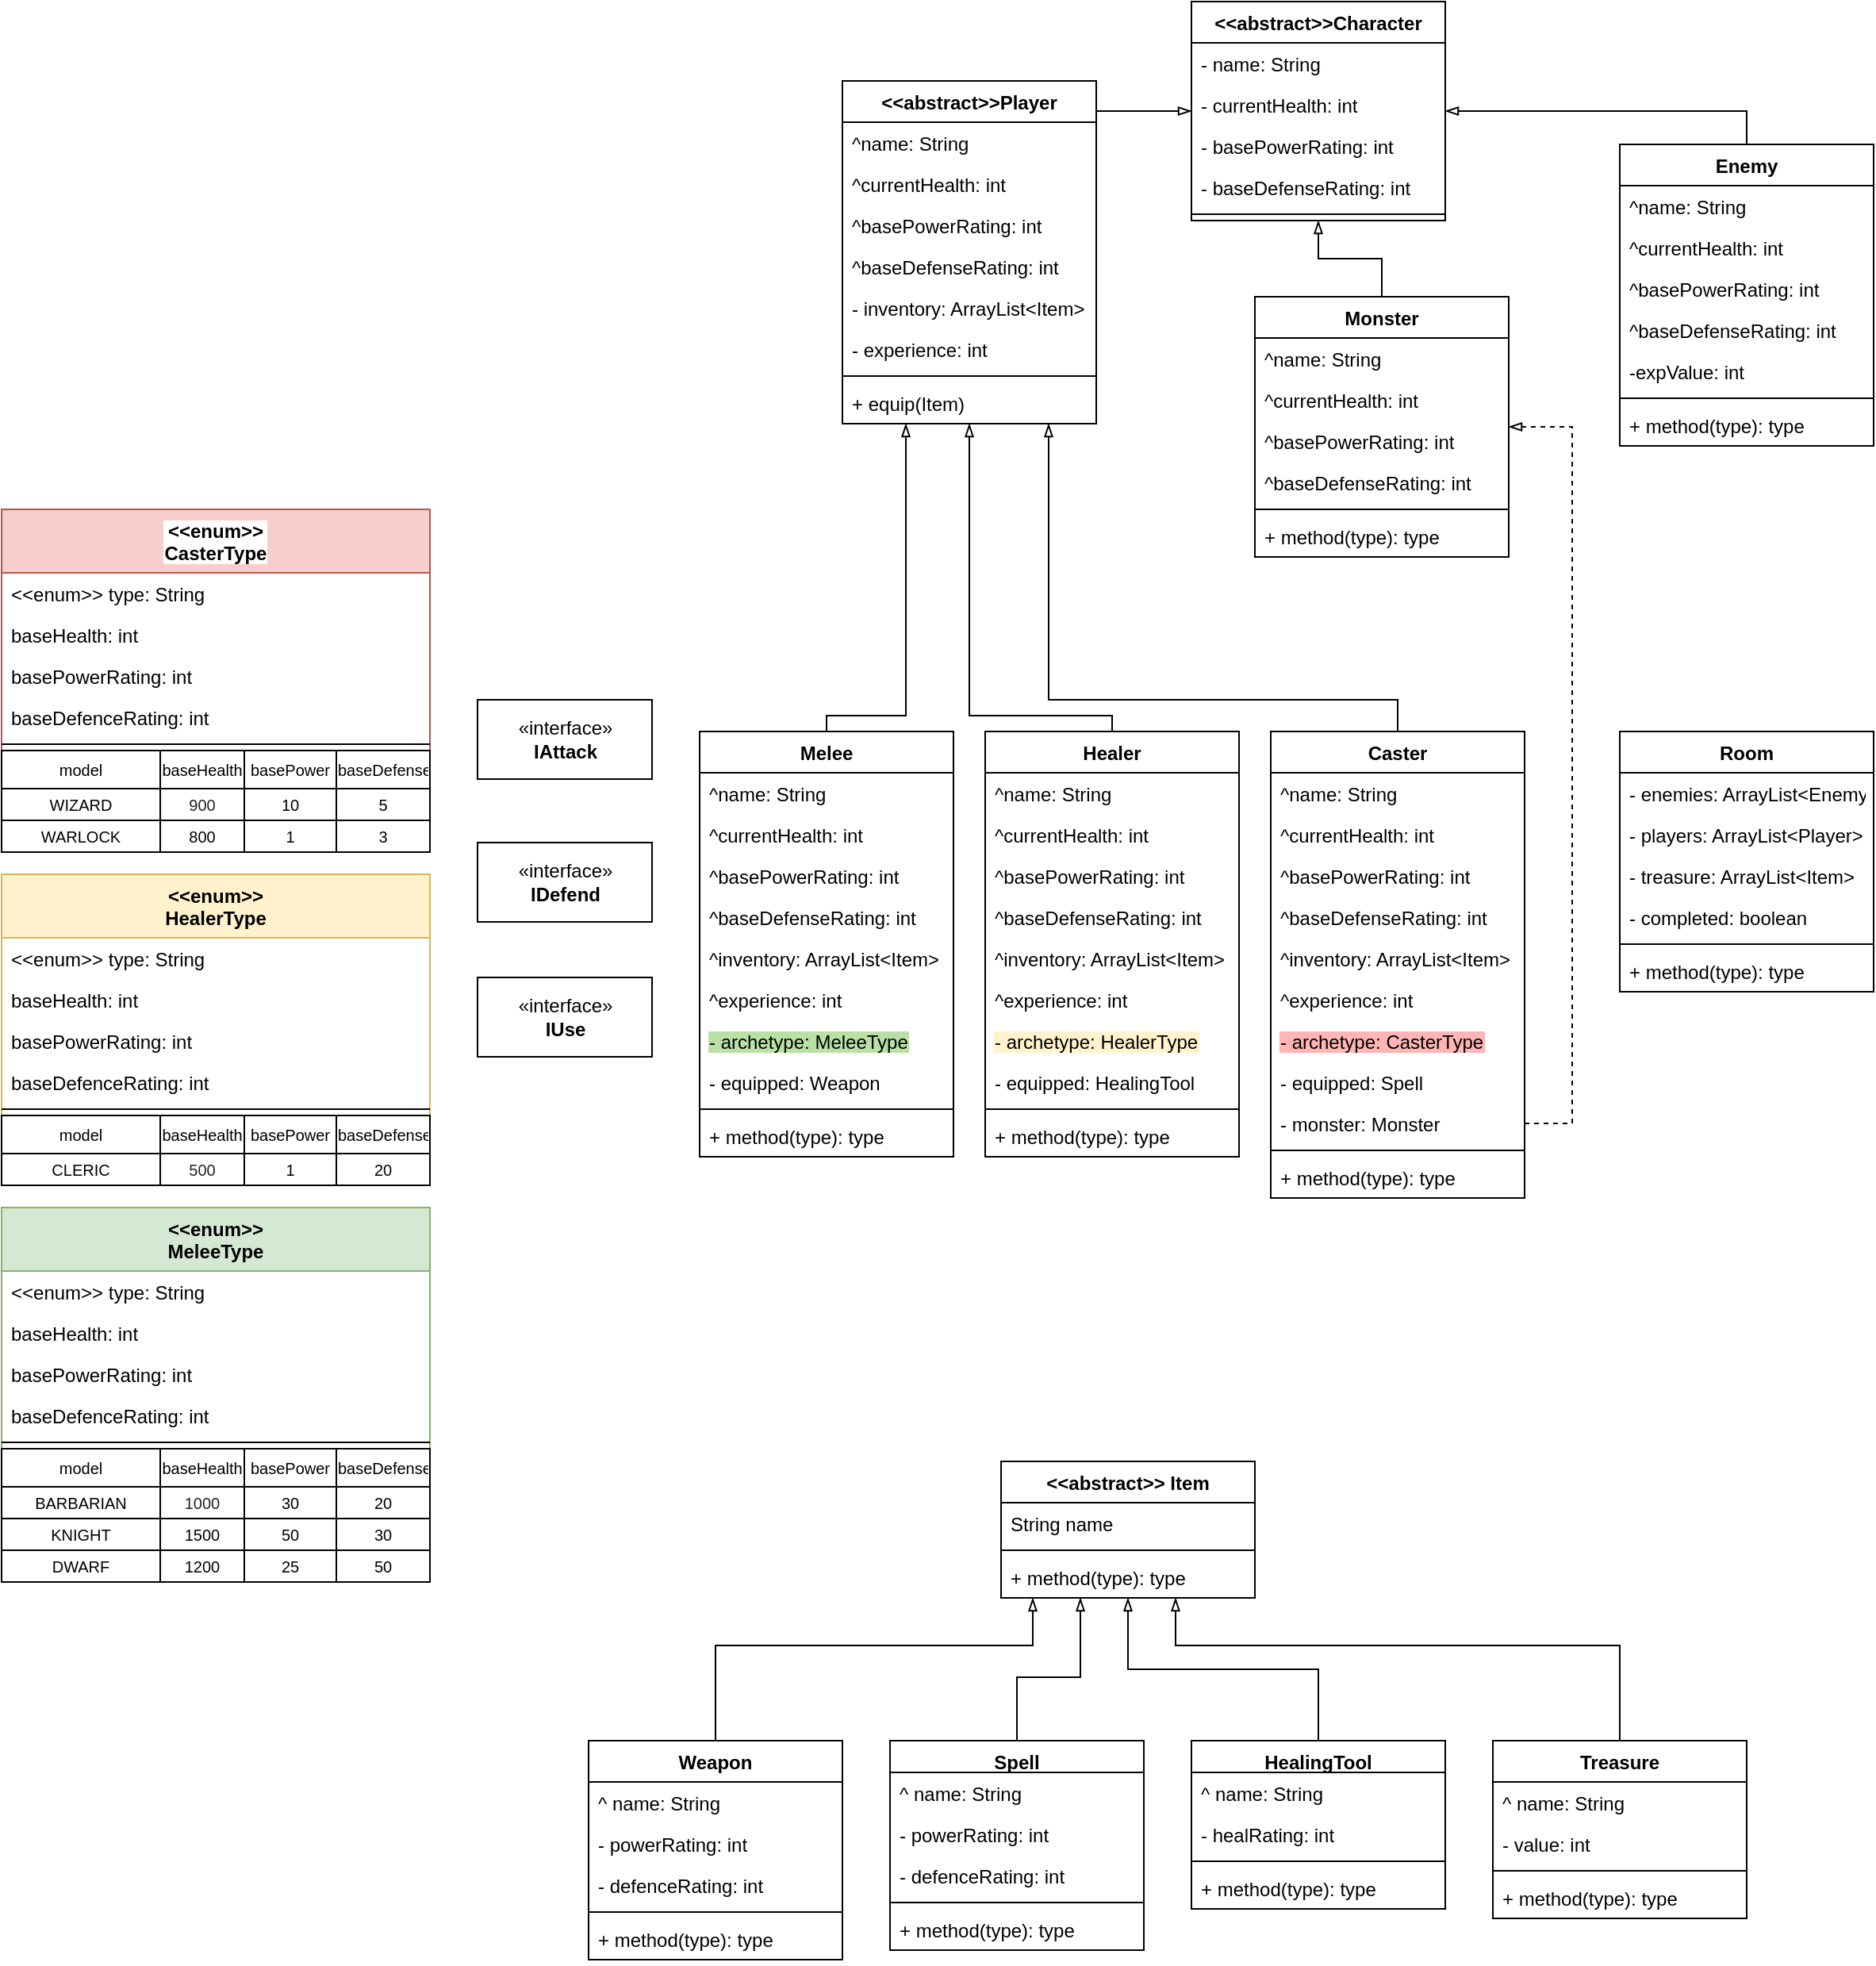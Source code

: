<mxfile version="14.1.8" type="device"><diagram id="T06JVipKIUZ0dXCm7yrq" name="Page-1"><mxGraphModel dx="1470" dy="1623" grid="1" gridSize="10" guides="1" tooltips="1" connect="1" arrows="1" fold="1" page="1" pageScale="1" pageWidth="827" pageHeight="1169" math="0" shadow="0"><root><mxCell id="0"/><mxCell id="1" parent="0"/><mxCell id="5cJBNG7Ownjh-A5wdxQg-381" style="edgeStyle=orthogonalEdgeStyle;rounded=0;orthogonalLoop=1;jettySize=auto;html=1;exitX=0.5;exitY=0;exitDx=0;exitDy=0;endArrow=blockThin;endFill=0;fontColor=#B9E0A5;" parent="1" source="2" target="5cJBNG7Ownjh-A5wdxQg-189" edge="1"><mxGeometry relative="1" as="geometry"><Array as="points"><mxPoint x="180" y="-391"/></Array></mxGeometry></mxCell><mxCell id="2" value="&lt;&lt;abstract&gt;&gt;Player" style="swimlane;fontStyle=1;align=center;verticalAlign=top;childLayout=stackLayout;horizontal=1;startSize=26;horizontalStack=0;resizeParent=1;resizeParentMax=0;resizeLast=0;collapsible=1;marginBottom=0;" parent="1" vertex="1"><mxGeometry x="100" y="-410" width="160" height="216" as="geometry"/></mxCell><mxCell id="3" value="^name: String" style="text;strokeColor=none;fillColor=none;align=left;verticalAlign=top;spacingLeft=4;spacingRight=4;overflow=hidden;rotatable=0;points=[[0,0.5],[1,0.5]];portConstraint=eastwest;" parent="2" vertex="1"><mxGeometry y="26" width="160" height="26" as="geometry"/></mxCell><mxCell id="37" value="^currentHealth: int" style="text;strokeColor=none;fillColor=none;align=left;verticalAlign=top;spacingLeft=4;spacingRight=4;overflow=hidden;rotatable=0;points=[[0,0.5],[1,0.5]];portConstraint=eastwest;" parent="2" vertex="1"><mxGeometry y="52" width="160" height="26" as="geometry"/></mxCell><mxCell id="5cJBNG7Ownjh-A5wdxQg-197" value="^basePowerRating: int" style="text;strokeColor=none;fillColor=none;align=left;verticalAlign=top;spacingLeft=4;spacingRight=4;overflow=hidden;rotatable=0;points=[[0,0.5],[1,0.5]];portConstraint=eastwest;" parent="2" vertex="1"><mxGeometry y="78" width="160" height="26" as="geometry"/></mxCell><mxCell id="5cJBNG7Ownjh-A5wdxQg-198" value="^baseDefenseRating: int" style="text;strokeColor=none;fillColor=none;align=left;verticalAlign=top;spacingLeft=4;spacingRight=4;overflow=hidden;rotatable=0;points=[[0,0.5],[1,0.5]];portConstraint=eastwest;" parent="2" vertex="1"><mxGeometry y="104" width="160" height="26" as="geometry"/></mxCell><mxCell id="38" value="- inventory: ArrayList&lt;Item&gt;" style="text;strokeColor=none;fillColor=none;align=left;verticalAlign=top;spacingLeft=4;spacingRight=4;overflow=hidden;rotatable=0;points=[[0,0.5],[1,0.5]];portConstraint=eastwest;" parent="2" vertex="1"><mxGeometry y="130" width="160" height="26" as="geometry"/></mxCell><mxCell id="50" value="- experience: int" style="text;strokeColor=none;fillColor=none;align=left;verticalAlign=top;spacingLeft=4;spacingRight=4;overflow=hidden;rotatable=0;points=[[0,0.5],[1,0.5]];portConstraint=eastwest;" parent="2" vertex="1"><mxGeometry y="156" width="160" height="26" as="geometry"/></mxCell><mxCell id="4" value="" style="line;strokeWidth=1;fillColor=none;align=left;verticalAlign=middle;spacingTop=-1;spacingLeft=3;spacingRight=3;rotatable=0;labelPosition=right;points=[];portConstraint=eastwest;" parent="2" vertex="1"><mxGeometry y="182" width="160" height="8" as="geometry"/></mxCell><mxCell id="5" value="+ equip(Item)" style="text;strokeColor=none;fillColor=none;align=left;verticalAlign=top;spacingLeft=4;spacingRight=4;overflow=hidden;rotatable=0;points=[[0,0.5],[1,0.5]];portConstraint=eastwest;" parent="2" vertex="1"><mxGeometry y="190" width="160" height="26" as="geometry"/></mxCell><mxCell id="5cJBNG7Ownjh-A5wdxQg-382" style="edgeStyle=orthogonalEdgeStyle;rounded=0;orthogonalLoop=1;jettySize=auto;html=1;exitX=0.5;exitY=0;exitDx=0;exitDy=0;endArrow=blockThin;endFill=0;fontColor=#B9E0A5;" parent="1" source="6" target="2" edge="1"><mxGeometry relative="1" as="geometry"><Array as="points"><mxPoint x="90" y="-10"/><mxPoint x="140" y="-10"/></Array></mxGeometry></mxCell><mxCell id="6" value="Melee" style="swimlane;fontStyle=1;align=center;verticalAlign=top;childLayout=stackLayout;horizontal=1;startSize=26;horizontalStack=0;resizeParent=1;resizeParentMax=0;resizeLast=0;collapsible=1;marginBottom=0;" parent="1" vertex="1"><mxGeometry x="10" width="160" height="268" as="geometry"/></mxCell><mxCell id="5cJBNG7Ownjh-A5wdxQg-230" value="^name: String" style="text;strokeColor=none;fillColor=none;align=left;verticalAlign=top;spacingLeft=4;spacingRight=4;overflow=hidden;rotatable=0;points=[[0,0.5],[1,0.5]];portConstraint=eastwest;" parent="6" vertex="1"><mxGeometry y="26" width="160" height="26" as="geometry"/></mxCell><mxCell id="5cJBNG7Ownjh-A5wdxQg-231" value="^currentHealth: int" style="text;strokeColor=none;fillColor=none;align=left;verticalAlign=top;spacingLeft=4;spacingRight=4;overflow=hidden;rotatable=0;points=[[0,0.5],[1,0.5]];portConstraint=eastwest;" parent="6" vertex="1"><mxGeometry y="52" width="160" height="26" as="geometry"/></mxCell><mxCell id="5cJBNG7Ownjh-A5wdxQg-232" value="^basePowerRating: int" style="text;strokeColor=none;fillColor=none;align=left;verticalAlign=top;spacingLeft=4;spacingRight=4;overflow=hidden;rotatable=0;points=[[0,0.5],[1,0.5]];portConstraint=eastwest;" parent="6" vertex="1"><mxGeometry y="78" width="160" height="26" as="geometry"/></mxCell><mxCell id="5cJBNG7Ownjh-A5wdxQg-233" value="^baseDefenseRating: int" style="text;strokeColor=none;fillColor=none;align=left;verticalAlign=top;spacingLeft=4;spacingRight=4;overflow=hidden;rotatable=0;points=[[0,0.5],[1,0.5]];portConstraint=eastwest;" parent="6" vertex="1"><mxGeometry y="104" width="160" height="26" as="geometry"/></mxCell><mxCell id="5cJBNG7Ownjh-A5wdxQg-234" value="^inventory: ArrayList&lt;Item&gt;" style="text;strokeColor=none;fillColor=none;align=left;verticalAlign=top;spacingLeft=4;spacingRight=4;overflow=hidden;rotatable=0;points=[[0,0.5],[1,0.5]];portConstraint=eastwest;" parent="6" vertex="1"><mxGeometry y="130" width="160" height="26" as="geometry"/></mxCell><mxCell id="5cJBNG7Ownjh-A5wdxQg-235" value="^experience: int" style="text;strokeColor=none;fillColor=none;align=left;verticalAlign=top;spacingLeft=4;spacingRight=4;overflow=hidden;rotatable=0;points=[[0,0.5],[1,0.5]];portConstraint=eastwest;" parent="6" vertex="1"><mxGeometry y="156" width="160" height="26" as="geometry"/></mxCell><mxCell id="5cJBNG7Ownjh-A5wdxQg-236" value="- archetype: MeleeType" style="text;strokeColor=none;fillColor=none;align=left;verticalAlign=top;spacingLeft=4;spacingRight=4;overflow=hidden;rotatable=0;points=[[0,0.5],[1,0.5]];portConstraint=eastwest;labelBackgroundColor=#B9E0A5;" parent="6" vertex="1"><mxGeometry y="182" width="160" height="26" as="geometry"/></mxCell><mxCell id="5cJBNG7Ownjh-A5wdxQg-237" value="- equipped: Weapon" style="text;strokeColor=none;fillColor=none;align=left;verticalAlign=top;spacingLeft=4;spacingRight=4;overflow=hidden;rotatable=0;points=[[0,0.5],[1,0.5]];portConstraint=eastwest;" parent="6" vertex="1"><mxGeometry y="208" width="160" height="26" as="geometry"/></mxCell><mxCell id="8" value="" style="line;strokeWidth=1;fillColor=none;align=left;verticalAlign=middle;spacingTop=-1;spacingLeft=3;spacingRight=3;rotatable=0;labelPosition=right;points=[];portConstraint=eastwest;" parent="6" vertex="1"><mxGeometry y="234" width="160" height="8" as="geometry"/></mxCell><mxCell id="9" value="+ method(type): type" style="text;strokeColor=none;fillColor=none;align=left;verticalAlign=top;spacingLeft=4;spacingRight=4;overflow=hidden;rotatable=0;points=[[0,0.5],[1,0.5]];portConstraint=eastwest;" parent="6" vertex="1"><mxGeometry y="242" width="160" height="26" as="geometry"/></mxCell><mxCell id="5cJBNG7Ownjh-A5wdxQg-384" style="edgeStyle=orthogonalEdgeStyle;rounded=0;orthogonalLoop=1;jettySize=auto;html=1;exitX=0.5;exitY=0;exitDx=0;exitDy=0;endArrow=blockThin;endFill=0;fontColor=#B9E0A5;" parent="1" source="10" target="2" edge="1"><mxGeometry relative="1" as="geometry"><Array as="points"><mxPoint x="450" y="-20"/><mxPoint x="230" y="-20"/></Array></mxGeometry></mxCell><mxCell id="10" value="Caster" style="swimlane;fontStyle=1;align=center;verticalAlign=top;childLayout=stackLayout;horizontal=1;startSize=26;horizontalStack=0;resizeParent=1;resizeParentMax=0;resizeLast=0;collapsible=1;marginBottom=0;" parent="1" vertex="1"><mxGeometry x="370" width="160" height="294" as="geometry"/></mxCell><mxCell id="5cJBNG7Ownjh-A5wdxQg-222" value="^name: String" style="text;strokeColor=none;fillColor=none;align=left;verticalAlign=top;spacingLeft=4;spacingRight=4;overflow=hidden;rotatable=0;points=[[0,0.5],[1,0.5]];portConstraint=eastwest;" parent="10" vertex="1"><mxGeometry y="26" width="160" height="26" as="geometry"/></mxCell><mxCell id="5cJBNG7Ownjh-A5wdxQg-223" value="^currentHealth: int" style="text;strokeColor=none;fillColor=none;align=left;verticalAlign=top;spacingLeft=4;spacingRight=4;overflow=hidden;rotatable=0;points=[[0,0.5],[1,0.5]];portConstraint=eastwest;" parent="10" vertex="1"><mxGeometry y="52" width="160" height="26" as="geometry"/></mxCell><mxCell id="5cJBNG7Ownjh-A5wdxQg-224" value="^basePowerRating: int" style="text;strokeColor=none;fillColor=none;align=left;verticalAlign=top;spacingLeft=4;spacingRight=4;overflow=hidden;rotatable=0;points=[[0,0.5],[1,0.5]];portConstraint=eastwest;" parent="10" vertex="1"><mxGeometry y="78" width="160" height="26" as="geometry"/></mxCell><mxCell id="5cJBNG7Ownjh-A5wdxQg-225" value="^baseDefenseRating: int" style="text;strokeColor=none;fillColor=none;align=left;verticalAlign=top;spacingLeft=4;spacingRight=4;overflow=hidden;rotatable=0;points=[[0,0.5],[1,0.5]];portConstraint=eastwest;" parent="10" vertex="1"><mxGeometry y="104" width="160" height="26" as="geometry"/></mxCell><mxCell id="5cJBNG7Ownjh-A5wdxQg-226" value="^inventory: ArrayList&lt;Item&gt;" style="text;strokeColor=none;fillColor=none;align=left;verticalAlign=top;spacingLeft=4;spacingRight=4;overflow=hidden;rotatable=0;points=[[0,0.5],[1,0.5]];portConstraint=eastwest;" parent="10" vertex="1"><mxGeometry y="130" width="160" height="26" as="geometry"/></mxCell><mxCell id="5cJBNG7Ownjh-A5wdxQg-227" value="^experience: int" style="text;strokeColor=none;fillColor=none;align=left;verticalAlign=top;spacingLeft=4;spacingRight=4;overflow=hidden;rotatable=0;points=[[0,0.5],[1,0.5]];portConstraint=eastwest;" parent="10" vertex="1"><mxGeometry y="156" width="160" height="26" as="geometry"/></mxCell><mxCell id="5cJBNG7Ownjh-A5wdxQg-228" value="- archetype: CasterType" style="text;strokeColor=none;fillColor=none;align=left;verticalAlign=top;spacingLeft=4;spacingRight=4;overflow=hidden;rotatable=0;points=[[0,0.5],[1,0.5]];portConstraint=eastwest;labelBackgroundColor=#FFB5B5;" parent="10" vertex="1"><mxGeometry y="182" width="160" height="26" as="geometry"/></mxCell><mxCell id="5cJBNG7Ownjh-A5wdxQg-229" value="- equipped: Spell" style="text;strokeColor=none;fillColor=none;align=left;verticalAlign=top;spacingLeft=4;spacingRight=4;overflow=hidden;rotatable=0;points=[[0,0.5],[1,0.5]];portConstraint=eastwest;" parent="10" vertex="1"><mxGeometry y="208" width="160" height="26" as="geometry"/></mxCell><mxCell id="57" value="- monster: Monster" style="text;strokeColor=none;fillColor=none;align=left;verticalAlign=top;spacingLeft=4;spacingRight=4;overflow=hidden;rotatable=0;points=[[0,0.5],[1,0.5]];portConstraint=eastwest;" parent="10" vertex="1"><mxGeometry y="234" width="160" height="26" as="geometry"/></mxCell><mxCell id="12" value="" style="line;strokeWidth=1;fillColor=none;align=left;verticalAlign=middle;spacingTop=-1;spacingLeft=3;spacingRight=3;rotatable=0;labelPosition=right;points=[];portConstraint=eastwest;" parent="10" vertex="1"><mxGeometry y="260" width="160" height="8" as="geometry"/></mxCell><mxCell id="13" value="+ method(type): type" style="text;strokeColor=none;fillColor=none;align=left;verticalAlign=top;spacingLeft=4;spacingRight=4;overflow=hidden;rotatable=0;points=[[0,0.5],[1,0.5]];portConstraint=eastwest;" parent="10" vertex="1"><mxGeometry y="268" width="160" height="26" as="geometry"/></mxCell><mxCell id="5cJBNG7Ownjh-A5wdxQg-383" style="edgeStyle=orthogonalEdgeStyle;rounded=0;orthogonalLoop=1;jettySize=auto;html=1;exitX=0.5;exitY=0;exitDx=0;exitDy=0;endArrow=blockThin;endFill=0;fontColor=#B9E0A5;" parent="1" source="14" target="2" edge="1"><mxGeometry relative="1" as="geometry"><Array as="points"><mxPoint x="270" y="-10"/><mxPoint x="180" y="-10"/></Array></mxGeometry></mxCell><mxCell id="14" value="Healer" style="swimlane;fontStyle=1;align=center;verticalAlign=top;childLayout=stackLayout;horizontal=1;startSize=26;horizontalStack=0;resizeParent=1;resizeParentMax=0;resizeLast=0;collapsible=1;marginBottom=0;" parent="1" vertex="1"><mxGeometry x="190" width="160" height="268" as="geometry"/></mxCell><mxCell id="5cJBNG7Ownjh-A5wdxQg-216" value="^name: String" style="text;strokeColor=none;fillColor=none;align=left;verticalAlign=top;spacingLeft=4;spacingRight=4;overflow=hidden;rotatable=0;points=[[0,0.5],[1,0.5]];portConstraint=eastwest;" parent="14" vertex="1"><mxGeometry y="26" width="160" height="26" as="geometry"/></mxCell><mxCell id="5cJBNG7Ownjh-A5wdxQg-217" value="^currentHealth: int" style="text;strokeColor=none;fillColor=none;align=left;verticalAlign=top;spacingLeft=4;spacingRight=4;overflow=hidden;rotatable=0;points=[[0,0.5],[1,0.5]];portConstraint=eastwest;" parent="14" vertex="1"><mxGeometry y="52" width="160" height="26" as="geometry"/></mxCell><mxCell id="5cJBNG7Ownjh-A5wdxQg-218" value="^basePowerRating: int" style="text;strokeColor=none;fillColor=none;align=left;verticalAlign=top;spacingLeft=4;spacingRight=4;overflow=hidden;rotatable=0;points=[[0,0.5],[1,0.5]];portConstraint=eastwest;" parent="14" vertex="1"><mxGeometry y="78" width="160" height="26" as="geometry"/></mxCell><mxCell id="5cJBNG7Ownjh-A5wdxQg-219" value="^baseDefenseRating: int" style="text;strokeColor=none;fillColor=none;align=left;verticalAlign=top;spacingLeft=4;spacingRight=4;overflow=hidden;rotatable=0;points=[[0,0.5],[1,0.5]];portConstraint=eastwest;" parent="14" vertex="1"><mxGeometry y="104" width="160" height="26" as="geometry"/></mxCell><mxCell id="5cJBNG7Ownjh-A5wdxQg-220" value="^inventory: ArrayList&lt;Item&gt;" style="text;strokeColor=none;fillColor=none;align=left;verticalAlign=top;spacingLeft=4;spacingRight=4;overflow=hidden;rotatable=0;points=[[0,0.5],[1,0.5]];portConstraint=eastwest;" parent="14" vertex="1"><mxGeometry y="130" width="160" height="26" as="geometry"/></mxCell><mxCell id="5cJBNG7Ownjh-A5wdxQg-221" value="^experience: int" style="text;strokeColor=none;fillColor=none;align=left;verticalAlign=top;spacingLeft=4;spacingRight=4;overflow=hidden;rotatable=0;points=[[0,0.5],[1,0.5]];portConstraint=eastwest;" parent="14" vertex="1"><mxGeometry y="156" width="160" height="26" as="geometry"/></mxCell><mxCell id="15" value="- archetype: HealerType" style="text;strokeColor=none;fillColor=none;align=left;verticalAlign=top;spacingLeft=4;spacingRight=4;overflow=hidden;rotatable=0;points=[[0,0.5],[1,0.5]];portConstraint=eastwest;labelBackgroundColor=#FFF2CC;" parent="14" vertex="1"><mxGeometry y="182" width="160" height="26" as="geometry"/></mxCell><mxCell id="69" value="- equipped: HealingTool" style="text;strokeColor=none;fillColor=none;align=left;verticalAlign=top;spacingLeft=4;spacingRight=4;overflow=hidden;rotatable=0;points=[[0,0.5],[1,0.5]];portConstraint=eastwest;" parent="14" vertex="1"><mxGeometry y="208" width="160" height="26" as="geometry"/></mxCell><mxCell id="16" value="" style="line;strokeWidth=1;fillColor=none;align=left;verticalAlign=middle;spacingTop=-1;spacingLeft=3;spacingRight=3;rotatable=0;labelPosition=right;points=[];portConstraint=eastwest;" parent="14" vertex="1"><mxGeometry y="234" width="160" height="8" as="geometry"/></mxCell><mxCell id="17" value="+ method(type): type" style="text;strokeColor=none;fillColor=none;align=left;verticalAlign=top;spacingLeft=4;spacingRight=4;overflow=hidden;rotatable=0;points=[[0,0.5],[1,0.5]];portConstraint=eastwest;" parent="14" vertex="1"><mxGeometry y="242" width="160" height="26" as="geometry"/></mxCell><mxCell id="78" value="&lt;&lt;abstract&gt;&gt; Item" style="swimlane;fontStyle=1;align=center;verticalAlign=top;childLayout=stackLayout;horizontal=1;startSize=26;horizontalStack=0;resizeParent=1;resizeParentMax=0;resizeLast=0;collapsible=1;marginBottom=0;" parent="1" vertex="1"><mxGeometry x="200" y="460" width="160" height="86" as="geometry"/></mxCell><mxCell id="79" value="String name" style="text;strokeColor=none;fillColor=none;align=left;verticalAlign=top;spacingLeft=4;spacingRight=4;overflow=hidden;rotatable=0;points=[[0,0.5],[1,0.5]];portConstraint=eastwest;" parent="78" vertex="1"><mxGeometry y="26" width="160" height="26" as="geometry"/></mxCell><mxCell id="80" value="" style="line;strokeWidth=1;fillColor=none;align=left;verticalAlign=middle;spacingTop=-1;spacingLeft=3;spacingRight=3;rotatable=0;labelPosition=right;points=[];portConstraint=eastwest;" parent="78" vertex="1"><mxGeometry y="52" width="160" height="8" as="geometry"/></mxCell><mxCell id="81" value="+ method(type): type" style="text;strokeColor=none;fillColor=none;align=left;verticalAlign=top;spacingLeft=4;spacingRight=4;overflow=hidden;rotatable=0;points=[[0,0.5],[1,0.5]];portConstraint=eastwest;" parent="78" vertex="1"><mxGeometry y="60" width="160" height="26" as="geometry"/></mxCell><mxCell id="5cJBNG7Ownjh-A5wdxQg-371" style="edgeStyle=orthogonalEdgeStyle;rounded=0;orthogonalLoop=1;jettySize=auto;html=1;exitX=0.5;exitY=0;exitDx=0;exitDy=0;endArrow=blockThin;endFill=0;" parent="1" source="100" target="78" edge="1"><mxGeometry relative="1" as="geometry"><Array as="points"><mxPoint x="20" y="576"/><mxPoint x="220" y="576"/></Array></mxGeometry></mxCell><mxCell id="100" value="Weapon" style="swimlane;fontStyle=1;align=center;verticalAlign=top;childLayout=stackLayout;horizontal=1;startSize=26;horizontalStack=0;resizeParent=1;resizeParentMax=0;resizeLast=0;collapsible=1;marginBottom=0;" parent="1" vertex="1"><mxGeometry x="-60" y="636" width="160" height="138" as="geometry"/></mxCell><mxCell id="118" value="^ name: String" style="text;strokeColor=none;fillColor=none;align=left;verticalAlign=top;spacingLeft=4;spacingRight=4;overflow=hidden;rotatable=0;points=[[0,0.5],[1,0.5]];portConstraint=eastwest;" parent="100" vertex="1"><mxGeometry y="26" width="160" height="26" as="geometry"/></mxCell><mxCell id="119" value="- powerRating: int" style="text;strokeColor=none;fillColor=none;align=left;verticalAlign=top;spacingLeft=4;spacingRight=4;overflow=hidden;rotatable=0;points=[[0,0.5],[1,0.5]];portConstraint=eastwest;" parent="100" vertex="1"><mxGeometry y="52" width="160" height="26" as="geometry"/></mxCell><mxCell id="124" value="- defenceRating: int" style="text;strokeColor=none;fillColor=none;align=left;verticalAlign=top;spacingLeft=4;spacingRight=4;overflow=hidden;rotatable=0;points=[[0,0.5],[1,0.5]];portConstraint=eastwest;" parent="100" vertex="1"><mxGeometry y="78" width="160" height="26" as="geometry"/></mxCell><mxCell id="102" value="" style="line;strokeWidth=1;fillColor=none;align=left;verticalAlign=middle;spacingTop=-1;spacingLeft=3;spacingRight=3;rotatable=0;labelPosition=right;points=[];portConstraint=eastwest;" parent="100" vertex="1"><mxGeometry y="104" width="160" height="8" as="geometry"/></mxCell><mxCell id="103" value="+ method(type): type" style="text;strokeColor=none;fillColor=none;align=left;verticalAlign=top;spacingLeft=4;spacingRight=4;overflow=hidden;rotatable=0;points=[[0,0.5],[1,0.5]];portConstraint=eastwest;" parent="100" vertex="1"><mxGeometry y="112" width="160" height="26" as="geometry"/></mxCell><mxCell id="5cJBNG7Ownjh-A5wdxQg-372" style="edgeStyle=orthogonalEdgeStyle;rounded=0;orthogonalLoop=1;jettySize=auto;html=1;exitX=0.5;exitY=0;exitDx=0;exitDy=0;endArrow=blockThin;endFill=0;" parent="1" source="104" target="78" edge="1"><mxGeometry relative="1" as="geometry"><Array as="points"><mxPoint x="210" y="596"/><mxPoint x="250" y="596"/></Array></mxGeometry></mxCell><mxCell id="104" value="Spell" style="swimlane;fontStyle=1;align=center;verticalAlign=top;childLayout=stackLayout;horizontal=1;startSize=20;horizontalStack=0;resizeParent=1;resizeParentMax=0;resizeLast=0;collapsible=1;marginBottom=0;" parent="1" vertex="1"><mxGeometry x="130" y="636" width="160" height="132" as="geometry"/></mxCell><mxCell id="5cJBNG7Ownjh-A5wdxQg-359" value="^ name: String" style="text;strokeColor=none;fillColor=none;align=left;verticalAlign=top;spacingLeft=4;spacingRight=4;overflow=hidden;rotatable=0;points=[[0,0.5],[1,0.5]];portConstraint=eastwest;" parent="104" vertex="1"><mxGeometry y="20" width="160" height="26" as="geometry"/></mxCell><mxCell id="5cJBNG7Ownjh-A5wdxQg-360" value="- powerRating: int" style="text;strokeColor=none;fillColor=none;align=left;verticalAlign=top;spacingLeft=4;spacingRight=4;overflow=hidden;rotatable=0;points=[[0,0.5],[1,0.5]];portConstraint=eastwest;" parent="104" vertex="1"><mxGeometry y="46" width="160" height="26" as="geometry"/></mxCell><mxCell id="5cJBNG7Ownjh-A5wdxQg-361" value="- defenceRating: int" style="text;strokeColor=none;fillColor=none;align=left;verticalAlign=top;spacingLeft=4;spacingRight=4;overflow=hidden;rotatable=0;points=[[0,0.5],[1,0.5]];portConstraint=eastwest;" parent="104" vertex="1"><mxGeometry y="72" width="160" height="26" as="geometry"/></mxCell><mxCell id="106" value="" style="line;strokeWidth=1;fillColor=none;align=left;verticalAlign=middle;spacingTop=-1;spacingLeft=3;spacingRight=3;rotatable=0;labelPosition=right;points=[];portConstraint=eastwest;" parent="104" vertex="1"><mxGeometry y="98" width="160" height="8" as="geometry"/></mxCell><mxCell id="107" value="+ method(type): type" style="text;strokeColor=none;fillColor=none;align=left;verticalAlign=top;spacingLeft=4;spacingRight=4;overflow=hidden;rotatable=0;points=[[0,0.5],[1,0.5]];portConstraint=eastwest;" parent="104" vertex="1"><mxGeometry y="106" width="160" height="26" as="geometry"/></mxCell><mxCell id="5cJBNG7Ownjh-A5wdxQg-373" style="edgeStyle=orthogonalEdgeStyle;rounded=0;orthogonalLoop=1;jettySize=auto;html=1;exitX=0.5;exitY=0;exitDx=0;exitDy=0;endArrow=blockThin;endFill=0;" parent="1" source="108" target="78" edge="1"><mxGeometry relative="1" as="geometry"/></mxCell><mxCell id="108" value="HealingTool" style="swimlane;fontStyle=1;align=center;verticalAlign=top;childLayout=stackLayout;horizontal=1;startSize=20;horizontalStack=0;resizeParent=1;resizeParentMax=0;resizeLast=0;collapsible=1;marginBottom=0;" parent="1" vertex="1"><mxGeometry x="320" y="636" width="160" height="106" as="geometry"/></mxCell><mxCell id="5cJBNG7Ownjh-A5wdxQg-362" value="^ name: String" style="text;strokeColor=none;fillColor=none;align=left;verticalAlign=top;spacingLeft=4;spacingRight=4;overflow=hidden;rotatable=0;points=[[0,0.5],[1,0.5]];portConstraint=eastwest;" parent="108" vertex="1"><mxGeometry y="20" width="160" height="26" as="geometry"/></mxCell><mxCell id="5cJBNG7Ownjh-A5wdxQg-364" value="- healRating: int" style="text;strokeColor=none;fillColor=none;align=left;verticalAlign=top;spacingLeft=4;spacingRight=4;overflow=hidden;rotatable=0;points=[[0,0.5],[1,0.5]];portConstraint=eastwest;" parent="108" vertex="1"><mxGeometry y="46" width="160" height="26" as="geometry"/></mxCell><mxCell id="110" value="" style="line;strokeWidth=1;fillColor=none;align=left;verticalAlign=middle;spacingTop=-1;spacingLeft=3;spacingRight=3;rotatable=0;labelPosition=right;points=[];portConstraint=eastwest;" parent="108" vertex="1"><mxGeometry y="72" width="160" height="8" as="geometry"/></mxCell><mxCell id="111" value="+ method(type): type" style="text;strokeColor=none;fillColor=none;align=left;verticalAlign=top;spacingLeft=4;spacingRight=4;overflow=hidden;rotatable=0;points=[[0,0.5],[1,0.5]];portConstraint=eastwest;" parent="108" vertex="1"><mxGeometry y="80" width="160" height="26" as="geometry"/></mxCell><mxCell id="5cJBNG7Ownjh-A5wdxQg-379" style="edgeStyle=orthogonalEdgeStyle;rounded=0;orthogonalLoop=1;jettySize=auto;html=1;exitX=0.5;exitY=0;exitDx=0;exitDy=0;endArrow=blockThin;endFill=0;fontColor=#B9E0A5;" parent="1" source="126" target="5cJBNG7Ownjh-A5wdxQg-189" edge="1"><mxGeometry relative="1" as="geometry"/></mxCell><mxCell id="126" value="Monster" style="swimlane;fontStyle=1;align=center;verticalAlign=top;childLayout=stackLayout;horizontal=1;startSize=26;horizontalStack=0;resizeParent=1;resizeParentMax=0;resizeLast=0;collapsible=1;marginBottom=0;" parent="1" vertex="1"><mxGeometry x="360" y="-274" width="160" height="164" as="geometry"/></mxCell><mxCell id="5cJBNG7Ownjh-A5wdxQg-351" value="^name: String" style="text;strokeColor=none;fillColor=none;align=left;verticalAlign=top;spacingLeft=4;spacingRight=4;overflow=hidden;rotatable=0;points=[[0,0.5],[1,0.5]];portConstraint=eastwest;" parent="126" vertex="1"><mxGeometry y="26" width="160" height="26" as="geometry"/></mxCell><mxCell id="5cJBNG7Ownjh-A5wdxQg-352" value="^currentHealth: int" style="text;strokeColor=none;fillColor=none;align=left;verticalAlign=top;spacingLeft=4;spacingRight=4;overflow=hidden;rotatable=0;points=[[0,0.5],[1,0.5]];portConstraint=eastwest;" parent="126" vertex="1"><mxGeometry y="52" width="160" height="26" as="geometry"/></mxCell><mxCell id="5cJBNG7Ownjh-A5wdxQg-353" value="^basePowerRating: int" style="text;strokeColor=none;fillColor=none;align=left;verticalAlign=top;spacingLeft=4;spacingRight=4;overflow=hidden;rotatable=0;points=[[0,0.5],[1,0.5]];portConstraint=eastwest;" parent="126" vertex="1"><mxGeometry y="78" width="160" height="26" as="geometry"/></mxCell><mxCell id="5cJBNG7Ownjh-A5wdxQg-354" value="^baseDefenseRating: int" style="text;strokeColor=none;fillColor=none;align=left;verticalAlign=top;spacingLeft=4;spacingRight=4;overflow=hidden;rotatable=0;points=[[0,0.5],[1,0.5]];portConstraint=eastwest;" parent="126" vertex="1"><mxGeometry y="104" width="160" height="26" as="geometry"/></mxCell><mxCell id="128" value="" style="line;strokeWidth=1;fillColor=none;align=left;verticalAlign=middle;spacingTop=-1;spacingLeft=3;spacingRight=3;rotatable=0;labelPosition=right;points=[];portConstraint=eastwest;" parent="126" vertex="1"><mxGeometry y="130" width="160" height="8" as="geometry"/></mxCell><mxCell id="129" value="+ method(type): type" style="text;strokeColor=none;fillColor=none;align=left;verticalAlign=top;spacingLeft=4;spacingRight=4;overflow=hidden;rotatable=0;points=[[0,0.5],[1,0.5]];portConstraint=eastwest;" parent="126" vertex="1"><mxGeometry y="138" width="160" height="26" as="geometry"/></mxCell><mxCell id="135" value="«interface»&lt;br&gt;&lt;b&gt;IAttack&lt;/b&gt;" style="html=1;" parent="1" vertex="1"><mxGeometry x="-130" y="-20" width="110" height="50" as="geometry"/></mxCell><mxCell id="5cJBNG7Ownjh-A5wdxQg-181" value="«interface»&lt;br&gt;&lt;b&gt;IUse&lt;/b&gt;" style="html=1;" parent="1" vertex="1"><mxGeometry x="-130" y="155" width="110" height="50" as="geometry"/></mxCell><mxCell id="139" value="«interface»&lt;br&gt;&lt;b&gt;IDefend&lt;/b&gt;" style="html=1;" parent="1" vertex="1"><mxGeometry x="-130" y="70" width="110" height="50" as="geometry"/></mxCell><mxCell id="143" value="Room" style="swimlane;fontStyle=1;align=center;verticalAlign=top;childLayout=stackLayout;horizontal=1;startSize=26;horizontalStack=0;resizeParent=1;resizeParentMax=0;resizeLast=0;collapsible=1;marginBottom=0;" parent="1" vertex="1"><mxGeometry x="590" width="160" height="164" as="geometry"/></mxCell><mxCell id="144" value="- enemies: ArrayList&lt;Enemy&gt;&#10;" style="text;strokeColor=none;fillColor=none;align=left;verticalAlign=top;spacingLeft=4;spacingRight=4;overflow=hidden;rotatable=0;points=[[0,0.5],[1,0.5]];portConstraint=eastwest;" parent="143" vertex="1"><mxGeometry y="26" width="160" height="26" as="geometry"/></mxCell><mxCell id="5cJBNG7Ownjh-A5wdxQg-355" value="- players: ArrayList&lt;Player&gt;&#10;" style="text;strokeColor=none;fillColor=none;align=left;verticalAlign=top;spacingLeft=4;spacingRight=4;overflow=hidden;rotatable=0;points=[[0,0.5],[1,0.5]];portConstraint=eastwest;" parent="143" vertex="1"><mxGeometry y="52" width="160" height="26" as="geometry"/></mxCell><mxCell id="156" value="- treasure: ArrayList&lt;Item&gt;" style="text;strokeColor=none;fillColor=none;align=left;verticalAlign=top;spacingLeft=4;spacingRight=4;overflow=hidden;rotatable=0;points=[[0,0.5],[1,0.5]];portConstraint=eastwest;" parent="143" vertex="1"><mxGeometry y="78" width="160" height="26" as="geometry"/></mxCell><mxCell id="5cJBNG7Ownjh-A5wdxQg-180" value="- completed: boolean" style="text;strokeColor=none;fillColor=none;align=left;verticalAlign=top;spacingLeft=4;spacingRight=4;overflow=hidden;rotatable=0;points=[[0,0.5],[1,0.5]];portConstraint=eastwest;" parent="143" vertex="1"><mxGeometry y="104" width="160" height="26" as="geometry"/></mxCell><mxCell id="145" value="" style="line;strokeWidth=1;fillColor=none;align=left;verticalAlign=middle;spacingTop=-1;spacingLeft=3;spacingRight=3;rotatable=0;labelPosition=right;points=[];portConstraint=eastwest;" parent="143" vertex="1"><mxGeometry y="130" width="160" height="8" as="geometry"/></mxCell><mxCell id="146" value="+ method(type): type" style="text;strokeColor=none;fillColor=none;align=left;verticalAlign=top;spacingLeft=4;spacingRight=4;overflow=hidden;rotatable=0;points=[[0,0.5],[1,0.5]];portConstraint=eastwest;" parent="143" vertex="1"><mxGeometry y="138" width="160" height="26" as="geometry"/></mxCell><mxCell id="5cJBNG7Ownjh-A5wdxQg-380" style="edgeStyle=orthogonalEdgeStyle;rounded=0;orthogonalLoop=1;jettySize=auto;html=1;exitX=0.5;exitY=0;exitDx=0;exitDy=0;endArrow=blockThin;endFill=0;fontColor=#B9E0A5;" parent="1" source="147" target="5cJBNG7Ownjh-A5wdxQg-189" edge="1"><mxGeometry relative="1" as="geometry"/></mxCell><mxCell id="147" value="Enemy" style="swimlane;fontStyle=1;align=center;verticalAlign=top;childLayout=stackLayout;horizontal=1;startSize=26;horizontalStack=0;resizeParent=1;resizeParentMax=0;resizeLast=0;collapsible=1;marginBottom=0;" parent="1" vertex="1"><mxGeometry x="590" y="-370" width="160" height="190" as="geometry"/></mxCell><mxCell id="5cJBNG7Ownjh-A5wdxQg-343" value="^name: String" style="text;strokeColor=none;fillColor=none;align=left;verticalAlign=top;spacingLeft=4;spacingRight=4;overflow=hidden;rotatable=0;points=[[0,0.5],[1,0.5]];portConstraint=eastwest;" parent="147" vertex="1"><mxGeometry y="26" width="160" height="26" as="geometry"/></mxCell><mxCell id="5cJBNG7Ownjh-A5wdxQg-344" value="^currentHealth: int" style="text;strokeColor=none;fillColor=none;align=left;verticalAlign=top;spacingLeft=4;spacingRight=4;overflow=hidden;rotatable=0;points=[[0,0.5],[1,0.5]];portConstraint=eastwest;" parent="147" vertex="1"><mxGeometry y="52" width="160" height="26" as="geometry"/></mxCell><mxCell id="5cJBNG7Ownjh-A5wdxQg-345" value="^basePowerRating: int" style="text;strokeColor=none;fillColor=none;align=left;verticalAlign=top;spacingLeft=4;spacingRight=4;overflow=hidden;rotatable=0;points=[[0,0.5],[1,0.5]];portConstraint=eastwest;" parent="147" vertex="1"><mxGeometry y="78" width="160" height="26" as="geometry"/></mxCell><mxCell id="5cJBNG7Ownjh-A5wdxQg-346" value="^baseDefenseRating: int" style="text;strokeColor=none;fillColor=none;align=left;verticalAlign=top;spacingLeft=4;spacingRight=4;overflow=hidden;rotatable=0;points=[[0,0.5],[1,0.5]];portConstraint=eastwest;" parent="147" vertex="1"><mxGeometry y="104" width="160" height="26" as="geometry"/></mxCell><mxCell id="155" value="-expValue: int" style="text;strokeColor=none;fillColor=none;align=left;verticalAlign=top;spacingLeft=4;spacingRight=4;overflow=hidden;rotatable=0;points=[[0,0.5],[1,0.5]];portConstraint=eastwest;" parent="147" vertex="1"><mxGeometry y="130" width="160" height="26" as="geometry"/></mxCell><mxCell id="149" value="" style="line;strokeWidth=1;fillColor=none;align=left;verticalAlign=middle;spacingTop=-1;spacingLeft=3;spacingRight=3;rotatable=0;labelPosition=right;points=[];portConstraint=eastwest;" parent="147" vertex="1"><mxGeometry y="156" width="160" height="8" as="geometry"/></mxCell><mxCell id="150" value="+ method(type): type" style="text;strokeColor=none;fillColor=none;align=left;verticalAlign=top;spacingLeft=4;spacingRight=4;overflow=hidden;rotatable=0;points=[[0,0.5],[1,0.5]];portConstraint=eastwest;" parent="147" vertex="1"><mxGeometry y="164" width="160" height="26" as="geometry"/></mxCell><mxCell id="5cJBNG7Ownjh-A5wdxQg-374" style="edgeStyle=orthogonalEdgeStyle;rounded=0;orthogonalLoop=1;jettySize=auto;html=1;exitX=0.5;exitY=0;exitDx=0;exitDy=0;endArrow=blockThin;endFill=0;" parent="1" source="160" target="78" edge="1"><mxGeometry relative="1" as="geometry"><Array as="points"><mxPoint x="590" y="576"/><mxPoint x="310" y="576"/></Array></mxGeometry></mxCell><mxCell id="160" value="Treasure" style="swimlane;fontStyle=1;align=center;verticalAlign=top;childLayout=stackLayout;horizontal=1;startSize=26;horizontalStack=0;resizeParent=1;resizeParentMax=0;resizeLast=0;collapsible=1;marginBottom=0;" parent="1" vertex="1"><mxGeometry x="510" y="636" width="160" height="112" as="geometry"/></mxCell><mxCell id="5cJBNG7Ownjh-A5wdxQg-365" value="^ name: String" style="text;strokeColor=none;fillColor=none;align=left;verticalAlign=top;spacingLeft=4;spacingRight=4;overflow=hidden;rotatable=0;points=[[0,0.5],[1,0.5]];portConstraint=eastwest;" parent="160" vertex="1"><mxGeometry y="26" width="160" height="26" as="geometry"/></mxCell><mxCell id="5cJBNG7Ownjh-A5wdxQg-370" value="- value: int" style="text;strokeColor=none;fillColor=none;align=left;verticalAlign=top;spacingLeft=4;spacingRight=4;overflow=hidden;rotatable=0;points=[[0,0.5],[1,0.5]];portConstraint=eastwest;" parent="160" vertex="1"><mxGeometry y="52" width="160" height="26" as="geometry"/></mxCell><mxCell id="162" value="" style="line;strokeWidth=1;fillColor=none;align=left;verticalAlign=middle;spacingTop=-1;spacingLeft=3;spacingRight=3;rotatable=0;labelPosition=right;points=[];portConstraint=eastwest;" parent="160" vertex="1"><mxGeometry y="78" width="160" height="8" as="geometry"/></mxCell><mxCell id="163" value="+ method(type): type" style="text;strokeColor=none;fillColor=none;align=left;verticalAlign=top;spacingLeft=4;spacingRight=4;overflow=hidden;rotatable=0;points=[[0,0.5],[1,0.5]];portConstraint=eastwest;" parent="160" vertex="1"><mxGeometry y="86" width="160" height="26" as="geometry"/></mxCell><mxCell id="5cJBNG7Ownjh-A5wdxQg-189" value="&lt;&lt;abstract&gt;&gt;Character" style="swimlane;fontStyle=1;align=center;verticalAlign=top;childLayout=stackLayout;horizontal=1;startSize=26;horizontalStack=0;resizeParent=1;resizeParentMax=0;resizeLast=0;collapsible=1;marginBottom=0;" parent="1" vertex="1"><mxGeometry x="320" y="-460" width="160" height="138" as="geometry"/></mxCell><mxCell id="5cJBNG7Ownjh-A5wdxQg-190" value="- name: String" style="text;strokeColor=none;fillColor=none;align=left;verticalAlign=top;spacingLeft=4;spacingRight=4;overflow=hidden;rotatable=0;points=[[0,0.5],[1,0.5]];portConstraint=eastwest;" parent="5cJBNG7Ownjh-A5wdxQg-189" vertex="1"><mxGeometry y="26" width="160" height="26" as="geometry"/></mxCell><mxCell id="5cJBNG7Ownjh-A5wdxQg-191" value="- currentHealth: int" style="text;strokeColor=none;fillColor=none;align=left;verticalAlign=top;spacingLeft=4;spacingRight=4;overflow=hidden;rotatable=0;points=[[0,0.5],[1,0.5]];portConstraint=eastwest;" parent="5cJBNG7Ownjh-A5wdxQg-189" vertex="1"><mxGeometry y="52" width="160" height="26" as="geometry"/></mxCell><mxCell id="5cJBNG7Ownjh-A5wdxQg-192" value="- basePowerRating: int" style="text;strokeColor=none;fillColor=none;align=left;verticalAlign=top;spacingLeft=4;spacingRight=4;overflow=hidden;rotatable=0;points=[[0,0.5],[1,0.5]];portConstraint=eastwest;" parent="5cJBNG7Ownjh-A5wdxQg-189" vertex="1"><mxGeometry y="78" width="160" height="26" as="geometry"/></mxCell><mxCell id="5cJBNG7Ownjh-A5wdxQg-196" value="- baseDefenseRating: int" style="text;strokeColor=none;fillColor=none;align=left;verticalAlign=top;spacingLeft=4;spacingRight=4;overflow=hidden;rotatable=0;points=[[0,0.5],[1,0.5]];portConstraint=eastwest;" parent="5cJBNG7Ownjh-A5wdxQg-189" vertex="1"><mxGeometry y="104" width="160" height="26" as="geometry"/></mxCell><mxCell id="5cJBNG7Ownjh-A5wdxQg-194" value="" style="line;strokeWidth=1;fillColor=none;align=left;verticalAlign=middle;spacingTop=-1;spacingLeft=3;spacingRight=3;rotatable=0;labelPosition=right;points=[];portConstraint=eastwest;" parent="5cJBNG7Ownjh-A5wdxQg-189" vertex="1"><mxGeometry y="130" width="160" height="8" as="geometry"/></mxCell><mxCell id="5cJBNG7Ownjh-A5wdxQg-238" value="&lt;&lt;enum&gt;&gt;&#10;HealerType" style="swimlane;fontStyle=1;align=center;verticalAlign=top;childLayout=stackLayout;horizontal=1;startSize=40;horizontalStack=0;resizeParent=1;resizeParentMax=0;resizeLast=0;collapsible=1;marginBottom=0;fillColor=#fff2cc;strokeColor=#d6b656;" parent="1" vertex="1"><mxGeometry x="-430" y="90" width="270" height="196" as="geometry"/></mxCell><mxCell id="5cJBNG7Ownjh-A5wdxQg-239" value="&lt;&lt;enum&gt;&gt; type: String" style="text;strokeColor=none;fillColor=none;align=left;verticalAlign=top;spacingLeft=4;spacingRight=4;overflow=hidden;rotatable=0;points=[[0,0.5],[1,0.5]];portConstraint=eastwest;" parent="5cJBNG7Ownjh-A5wdxQg-238" vertex="1"><mxGeometry y="40" width="270" height="26" as="geometry"/></mxCell><mxCell id="5cJBNG7Ownjh-A5wdxQg-240" value="baseHealth: int" style="text;strokeColor=none;fillColor=none;align=left;verticalAlign=top;spacingLeft=4;spacingRight=4;overflow=hidden;rotatable=0;points=[[0,0.5],[1,0.5]];portConstraint=eastwest;" parent="5cJBNG7Ownjh-A5wdxQg-238" vertex="1"><mxGeometry y="66" width="270" height="26" as="geometry"/></mxCell><mxCell id="5cJBNG7Ownjh-A5wdxQg-241" value="basePowerRating: int" style="text;strokeColor=none;fillColor=none;align=left;verticalAlign=top;spacingLeft=4;spacingRight=4;overflow=hidden;rotatable=0;points=[[0,0.5],[1,0.5]];portConstraint=eastwest;" parent="5cJBNG7Ownjh-A5wdxQg-238" vertex="1"><mxGeometry y="92" width="270" height="26" as="geometry"/></mxCell><mxCell id="5cJBNG7Ownjh-A5wdxQg-268" value="baseDefenceRating: int" style="text;strokeColor=none;fillColor=none;align=left;verticalAlign=top;spacingLeft=4;spacingRight=4;overflow=hidden;rotatable=0;points=[[0,0.5],[1,0.5]];portConstraint=eastwest;" parent="5cJBNG7Ownjh-A5wdxQg-238" vertex="1"><mxGeometry y="118" width="270" height="26" as="geometry"/></mxCell><mxCell id="5cJBNG7Ownjh-A5wdxQg-242" value="" style="line;strokeWidth=1;fillColor=none;align=left;verticalAlign=middle;spacingTop=-1;spacingLeft=3;spacingRight=3;rotatable=0;labelPosition=right;points=[];portConstraint=eastwest;fontSize=10;" parent="5cJBNG7Ownjh-A5wdxQg-238" vertex="1"><mxGeometry y="144" width="270" height="8" as="geometry"/></mxCell><mxCell id="5cJBNG7Ownjh-A5wdxQg-243" value="" style="shape=table;html=1;whiteSpace=wrap;startSize=0;container=1;collapsible=0;childLayout=tableLayout;fontSize=10;" parent="5cJBNG7Ownjh-A5wdxQg-238" vertex="1"><mxGeometry y="152" width="270" height="44" as="geometry"/></mxCell><mxCell id="5cJBNG7Ownjh-A5wdxQg-244" value="" style="shape=partialRectangle;html=1;whiteSpace=wrap;collapsible=0;dropTarget=0;pointerEvents=0;fillColor=none;top=0;left=0;bottom=0;right=0;points=[[0,0.5],[1,0.5]];portConstraint=eastwest;fontSize=10;" parent="5cJBNG7Ownjh-A5wdxQg-243" vertex="1"><mxGeometry width="270" height="24" as="geometry"/></mxCell><mxCell id="5cJBNG7Ownjh-A5wdxQg-245" value="model" style="shape=partialRectangle;html=1;whiteSpace=wrap;connectable=0;overflow=hidden;fillColor=none;top=0;left=0;bottom=0;right=0;fontSize=10;" parent="5cJBNG7Ownjh-A5wdxQg-244" vertex="1"><mxGeometry width="100" height="24" as="geometry"/></mxCell><mxCell id="5cJBNG7Ownjh-A5wdxQg-246" value="baseHealth" style="shape=partialRectangle;html=1;whiteSpace=wrap;connectable=0;overflow=hidden;fillColor=none;top=0;left=0;bottom=0;right=0;fontSize=10;" parent="5cJBNG7Ownjh-A5wdxQg-244" vertex="1"><mxGeometry x="100" width="53" height="24" as="geometry"/></mxCell><mxCell id="5cJBNG7Ownjh-A5wdxQg-247" value="basePower" style="shape=partialRectangle;html=1;whiteSpace=wrap;connectable=0;overflow=hidden;fillColor=none;top=0;left=0;bottom=0;right=0;fontSize=10;" parent="5cJBNG7Ownjh-A5wdxQg-244" vertex="1"><mxGeometry x="153" width="58" height="24" as="geometry"/></mxCell><mxCell id="5cJBNG7Ownjh-A5wdxQg-283" value="baseDefense" style="shape=partialRectangle;html=1;whiteSpace=wrap;connectable=0;overflow=hidden;fillColor=none;top=0;left=0;bottom=0;right=0;fontSize=10;" parent="5cJBNG7Ownjh-A5wdxQg-244" vertex="1"><mxGeometry x="211" width="59" height="24" as="geometry"/></mxCell><mxCell id="5cJBNG7Ownjh-A5wdxQg-248" value="" style="shape=partialRectangle;html=1;whiteSpace=wrap;collapsible=0;dropTarget=0;pointerEvents=0;fillColor=none;top=0;left=0;bottom=0;right=0;points=[[0,0.5],[1,0.5]];portConstraint=eastwest;fontSize=10;" parent="5cJBNG7Ownjh-A5wdxQg-243" vertex="1"><mxGeometry y="24" width="270" height="20" as="geometry"/></mxCell><mxCell id="5cJBNG7Ownjh-A5wdxQg-249" value="CLERIC" style="shape=partialRectangle;html=1;whiteSpace=wrap;connectable=0;overflow=hidden;fillColor=none;top=0;left=0;bottom=0;right=0;fontSize=10;" parent="5cJBNG7Ownjh-A5wdxQg-248" vertex="1"><mxGeometry width="100" height="20" as="geometry"/></mxCell><mxCell id="5cJBNG7Ownjh-A5wdxQg-250" value="&lt;span style=&quot;color: rgb(32 , 33 , 34) ; font-family: sans-serif ; font-size: 10px ; background-color: rgb(255 , 255 , 255)&quot;&gt;500&lt;/span&gt;" style="shape=partialRectangle;html=1;whiteSpace=wrap;connectable=0;overflow=hidden;fillColor=none;top=0;left=0;bottom=0;right=0;fontSize=10;" parent="5cJBNG7Ownjh-A5wdxQg-248" vertex="1"><mxGeometry x="100" width="53" height="20" as="geometry"/></mxCell><mxCell id="5cJBNG7Ownjh-A5wdxQg-251" value="1" style="shape=partialRectangle;html=1;whiteSpace=wrap;connectable=0;overflow=hidden;fillColor=none;top=0;left=0;bottom=0;right=0;fontSize=10;" parent="5cJBNG7Ownjh-A5wdxQg-248" vertex="1"><mxGeometry x="153" width="58" height="20" as="geometry"/></mxCell><mxCell id="5cJBNG7Ownjh-A5wdxQg-284" value="20" style="shape=partialRectangle;html=1;whiteSpace=wrap;connectable=0;overflow=hidden;fillColor=none;top=0;left=0;bottom=0;right=0;fontSize=10;" parent="5cJBNG7Ownjh-A5wdxQg-248" vertex="1"><mxGeometry x="211" width="59" height="20" as="geometry"/></mxCell><mxCell id="5cJBNG7Ownjh-A5wdxQg-286" value="&lt;&lt;enum&gt;&gt;&#10;CasterType" style="swimlane;fontStyle=1;align=center;verticalAlign=top;childLayout=stackLayout;horizontal=1;startSize=40;horizontalStack=0;resizeParent=1;resizeParentMax=0;resizeLast=0;collapsible=1;marginBottom=0;labelBackgroundColor=#ffffff;fillColor=#f8cecc;strokeColor=#b85450;" parent="1" vertex="1"><mxGeometry x="-430" y="-140" width="270" height="216" as="geometry"/></mxCell><mxCell id="5cJBNG7Ownjh-A5wdxQg-287" value="&lt;&lt;enum&gt;&gt; type: String" style="text;strokeColor=none;fillColor=none;align=left;verticalAlign=top;spacingLeft=4;spacingRight=4;overflow=hidden;rotatable=0;points=[[0,0.5],[1,0.5]];portConstraint=eastwest;" parent="5cJBNG7Ownjh-A5wdxQg-286" vertex="1"><mxGeometry y="40" width="270" height="26" as="geometry"/></mxCell><mxCell id="5cJBNG7Ownjh-A5wdxQg-288" value="baseHealth: int" style="text;strokeColor=none;fillColor=none;align=left;verticalAlign=top;spacingLeft=4;spacingRight=4;overflow=hidden;rotatable=0;points=[[0,0.5],[1,0.5]];portConstraint=eastwest;" parent="5cJBNG7Ownjh-A5wdxQg-286" vertex="1"><mxGeometry y="66" width="270" height="26" as="geometry"/></mxCell><mxCell id="5cJBNG7Ownjh-A5wdxQg-289" value="basePowerRating: int" style="text;strokeColor=none;fillColor=none;align=left;verticalAlign=top;spacingLeft=4;spacingRight=4;overflow=hidden;rotatable=0;points=[[0,0.5],[1,0.5]];portConstraint=eastwest;" parent="5cJBNG7Ownjh-A5wdxQg-286" vertex="1"><mxGeometry y="92" width="270" height="26" as="geometry"/></mxCell><mxCell id="5cJBNG7Ownjh-A5wdxQg-290" value="baseDefenceRating: int" style="text;strokeColor=none;fillColor=none;align=left;verticalAlign=top;spacingLeft=4;spacingRight=4;overflow=hidden;rotatable=0;points=[[0,0.5],[1,0.5]];portConstraint=eastwest;" parent="5cJBNG7Ownjh-A5wdxQg-286" vertex="1"><mxGeometry y="118" width="270" height="26" as="geometry"/></mxCell><mxCell id="5cJBNG7Ownjh-A5wdxQg-291" value="" style="line;strokeWidth=1;fillColor=none;align=left;verticalAlign=middle;spacingTop=-1;spacingLeft=3;spacingRight=3;rotatable=0;labelPosition=right;points=[];portConstraint=eastwest;fontSize=10;" parent="5cJBNG7Ownjh-A5wdxQg-286" vertex="1"><mxGeometry y="144" width="270" height="8" as="geometry"/></mxCell><mxCell id="5cJBNG7Ownjh-A5wdxQg-292" value="" style="shape=table;html=1;whiteSpace=wrap;startSize=0;container=1;collapsible=0;childLayout=tableLayout;fontSize=10;" parent="5cJBNG7Ownjh-A5wdxQg-286" vertex="1"><mxGeometry y="152" width="270" height="64" as="geometry"/></mxCell><mxCell id="5cJBNG7Ownjh-A5wdxQg-293" value="" style="shape=partialRectangle;html=1;whiteSpace=wrap;collapsible=0;dropTarget=0;pointerEvents=0;fillColor=none;top=0;left=0;bottom=0;right=0;points=[[0,0.5],[1,0.5]];portConstraint=eastwest;fontSize=10;" parent="5cJBNG7Ownjh-A5wdxQg-292" vertex="1"><mxGeometry width="270" height="24" as="geometry"/></mxCell><mxCell id="5cJBNG7Ownjh-A5wdxQg-294" value="model" style="shape=partialRectangle;html=1;whiteSpace=wrap;connectable=0;overflow=hidden;fillColor=none;top=0;left=0;bottom=0;right=0;fontSize=10;" parent="5cJBNG7Ownjh-A5wdxQg-293" vertex="1"><mxGeometry width="100" height="24" as="geometry"/></mxCell><mxCell id="5cJBNG7Ownjh-A5wdxQg-295" value="baseHealth" style="shape=partialRectangle;html=1;whiteSpace=wrap;connectable=0;overflow=hidden;fillColor=none;top=0;left=0;bottom=0;right=0;fontSize=10;" parent="5cJBNG7Ownjh-A5wdxQg-293" vertex="1"><mxGeometry x="100" width="53" height="24" as="geometry"/></mxCell><mxCell id="5cJBNG7Ownjh-A5wdxQg-296" value="basePower" style="shape=partialRectangle;html=1;whiteSpace=wrap;connectable=0;overflow=hidden;fillColor=none;top=0;left=0;bottom=0;right=0;fontSize=10;" parent="5cJBNG7Ownjh-A5wdxQg-293" vertex="1"><mxGeometry x="153" width="58" height="24" as="geometry"/></mxCell><mxCell id="5cJBNG7Ownjh-A5wdxQg-297" value="baseDefense" style="shape=partialRectangle;html=1;whiteSpace=wrap;connectable=0;overflow=hidden;fillColor=none;top=0;left=0;bottom=0;right=0;fontSize=10;" parent="5cJBNG7Ownjh-A5wdxQg-293" vertex="1"><mxGeometry x="211" width="59" height="24" as="geometry"/></mxCell><mxCell id="5cJBNG7Ownjh-A5wdxQg-298" value="" style="shape=partialRectangle;html=1;whiteSpace=wrap;collapsible=0;dropTarget=0;pointerEvents=0;fillColor=none;top=0;left=0;bottom=0;right=0;points=[[0,0.5],[1,0.5]];portConstraint=eastwest;fontSize=10;" parent="5cJBNG7Ownjh-A5wdxQg-292" vertex="1"><mxGeometry y="24" width="270" height="20" as="geometry"/></mxCell><mxCell id="5cJBNG7Ownjh-A5wdxQg-299" value="WIZARD" style="shape=partialRectangle;html=1;whiteSpace=wrap;connectable=0;overflow=hidden;fillColor=none;top=0;left=0;bottom=0;right=0;fontSize=10;" parent="5cJBNG7Ownjh-A5wdxQg-298" vertex="1"><mxGeometry width="100" height="20" as="geometry"/></mxCell><mxCell id="5cJBNG7Ownjh-A5wdxQg-300" value="&lt;span style=&quot;color: rgb(32 , 33 , 34) ; font-family: sans-serif ; font-size: 10px ; background-color: rgb(255 , 255 , 255)&quot;&gt;900&lt;/span&gt;" style="shape=partialRectangle;html=1;whiteSpace=wrap;connectable=0;overflow=hidden;fillColor=none;top=0;left=0;bottom=0;right=0;fontSize=10;" parent="5cJBNG7Ownjh-A5wdxQg-298" vertex="1"><mxGeometry x="100" width="53" height="20" as="geometry"/></mxCell><mxCell id="5cJBNG7Ownjh-A5wdxQg-301" value="10" style="shape=partialRectangle;html=1;whiteSpace=wrap;connectable=0;overflow=hidden;fillColor=none;top=0;left=0;bottom=0;right=0;fontSize=10;" parent="5cJBNG7Ownjh-A5wdxQg-298" vertex="1"><mxGeometry x="153" width="58" height="20" as="geometry"/></mxCell><mxCell id="5cJBNG7Ownjh-A5wdxQg-302" value="5" style="shape=partialRectangle;html=1;whiteSpace=wrap;connectable=0;overflow=hidden;fillColor=none;top=0;left=0;bottom=0;right=0;fontSize=10;" parent="5cJBNG7Ownjh-A5wdxQg-298" vertex="1"><mxGeometry x="211" width="59" height="20" as="geometry"/></mxCell><mxCell id="5cJBNG7Ownjh-A5wdxQg-303" value="" style="shape=partialRectangle;html=1;whiteSpace=wrap;collapsible=0;dropTarget=0;pointerEvents=0;fillColor=none;top=0;left=0;bottom=0;right=0;points=[[0,0.5],[1,0.5]];portConstraint=eastwest;fontSize=10;" parent="5cJBNG7Ownjh-A5wdxQg-292" vertex="1"><mxGeometry y="44" width="270" height="20" as="geometry"/></mxCell><mxCell id="5cJBNG7Ownjh-A5wdxQg-304" value="&lt;span style=&quot;font-size: 10px&quot;&gt;WARLOCK&lt;/span&gt;" style="shape=partialRectangle;html=1;whiteSpace=wrap;connectable=0;overflow=hidden;fillColor=none;top=0;left=0;bottom=0;right=0;fontSize=10;" parent="5cJBNG7Ownjh-A5wdxQg-303" vertex="1"><mxGeometry width="100" height="20" as="geometry"/></mxCell><mxCell id="5cJBNG7Ownjh-A5wdxQg-305" value="800" style="shape=partialRectangle;html=1;whiteSpace=wrap;connectable=0;overflow=hidden;fillColor=none;top=0;left=0;bottom=0;right=0;fontSize=10;" parent="5cJBNG7Ownjh-A5wdxQg-303" vertex="1"><mxGeometry x="100" width="53" height="20" as="geometry"/></mxCell><mxCell id="5cJBNG7Ownjh-A5wdxQg-306" value="1" style="shape=partialRectangle;html=1;whiteSpace=wrap;connectable=0;overflow=hidden;fillColor=none;top=0;left=0;bottom=0;right=0;fontSize=10;" parent="5cJBNG7Ownjh-A5wdxQg-303" vertex="1"><mxGeometry x="153" width="58" height="20" as="geometry"/></mxCell><mxCell id="5cJBNG7Ownjh-A5wdxQg-307" value="3" style="shape=partialRectangle;html=1;whiteSpace=wrap;connectable=0;overflow=hidden;fillColor=none;top=0;left=0;bottom=0;right=0;fontSize=10;" parent="5cJBNG7Ownjh-A5wdxQg-303" vertex="1"><mxGeometry x="211" width="59" height="20" as="geometry"/></mxCell><mxCell id="5cJBNG7Ownjh-A5wdxQg-308" value="&lt;&lt;enum&gt;&gt;&#10;MeleeType" style="swimlane;fontStyle=1;align=center;verticalAlign=top;childLayout=stackLayout;horizontal=1;startSize=40;horizontalStack=0;resizeParent=1;resizeParentMax=0;resizeLast=0;collapsible=1;marginBottom=0;fillColor=#d5e8d4;strokeColor=#82b366;" parent="1" vertex="1"><mxGeometry x="-430" y="300" width="270" height="236" as="geometry"/></mxCell><mxCell id="5cJBNG7Ownjh-A5wdxQg-309" value="&lt;&lt;enum&gt;&gt; type: String" style="text;strokeColor=none;fillColor=none;align=left;verticalAlign=top;spacingLeft=4;spacingRight=4;overflow=hidden;rotatable=0;points=[[0,0.5],[1,0.5]];portConstraint=eastwest;" parent="5cJBNG7Ownjh-A5wdxQg-308" vertex="1"><mxGeometry y="40" width="270" height="26" as="geometry"/></mxCell><mxCell id="5cJBNG7Ownjh-A5wdxQg-310" value="baseHealth: int" style="text;strokeColor=none;fillColor=none;align=left;verticalAlign=top;spacingLeft=4;spacingRight=4;overflow=hidden;rotatable=0;points=[[0,0.5],[1,0.5]];portConstraint=eastwest;" parent="5cJBNG7Ownjh-A5wdxQg-308" vertex="1"><mxGeometry y="66" width="270" height="26" as="geometry"/></mxCell><mxCell id="5cJBNG7Ownjh-A5wdxQg-311" value="basePowerRating: int" style="text;strokeColor=none;fillColor=none;align=left;verticalAlign=top;spacingLeft=4;spacingRight=4;overflow=hidden;rotatable=0;points=[[0,0.5],[1,0.5]];portConstraint=eastwest;" parent="5cJBNG7Ownjh-A5wdxQg-308" vertex="1"><mxGeometry y="92" width="270" height="26" as="geometry"/></mxCell><mxCell id="5cJBNG7Ownjh-A5wdxQg-312" value="baseDefenceRating: int" style="text;strokeColor=none;fillColor=none;align=left;verticalAlign=top;spacingLeft=4;spacingRight=4;overflow=hidden;rotatable=0;points=[[0,0.5],[1,0.5]];portConstraint=eastwest;" parent="5cJBNG7Ownjh-A5wdxQg-308" vertex="1"><mxGeometry y="118" width="270" height="26" as="geometry"/></mxCell><mxCell id="5cJBNG7Ownjh-A5wdxQg-313" value="" style="line;strokeWidth=1;fillColor=none;align=left;verticalAlign=middle;spacingTop=-1;spacingLeft=3;spacingRight=3;rotatable=0;labelPosition=right;points=[];portConstraint=eastwest;fontSize=10;" parent="5cJBNG7Ownjh-A5wdxQg-308" vertex="1"><mxGeometry y="144" width="270" height="8" as="geometry"/></mxCell><mxCell id="5cJBNG7Ownjh-A5wdxQg-314" value="" style="shape=table;html=1;whiteSpace=wrap;startSize=0;container=1;collapsible=0;childLayout=tableLayout;fontSize=10;" parent="5cJBNG7Ownjh-A5wdxQg-308" vertex="1"><mxGeometry y="152" width="270" height="84" as="geometry"/></mxCell><mxCell id="5cJBNG7Ownjh-A5wdxQg-315" value="" style="shape=partialRectangle;html=1;whiteSpace=wrap;collapsible=0;dropTarget=0;pointerEvents=0;fillColor=none;top=0;left=0;bottom=0;right=0;points=[[0,0.5],[1,0.5]];portConstraint=eastwest;fontSize=10;" parent="5cJBNG7Ownjh-A5wdxQg-314" vertex="1"><mxGeometry width="270" height="24" as="geometry"/></mxCell><mxCell id="5cJBNG7Ownjh-A5wdxQg-316" value="model" style="shape=partialRectangle;html=1;whiteSpace=wrap;connectable=0;overflow=hidden;fillColor=none;top=0;left=0;bottom=0;right=0;fontSize=10;" parent="5cJBNG7Ownjh-A5wdxQg-315" vertex="1"><mxGeometry width="100" height="24" as="geometry"/></mxCell><mxCell id="5cJBNG7Ownjh-A5wdxQg-317" value="baseHealth" style="shape=partialRectangle;html=1;whiteSpace=wrap;connectable=0;overflow=hidden;fillColor=none;top=0;left=0;bottom=0;right=0;fontSize=10;" parent="5cJBNG7Ownjh-A5wdxQg-315" vertex="1"><mxGeometry x="100" width="53" height="24" as="geometry"/></mxCell><mxCell id="5cJBNG7Ownjh-A5wdxQg-318" value="basePower" style="shape=partialRectangle;html=1;whiteSpace=wrap;connectable=0;overflow=hidden;fillColor=none;top=0;left=0;bottom=0;right=0;fontSize=10;" parent="5cJBNG7Ownjh-A5wdxQg-315" vertex="1"><mxGeometry x="153" width="58" height="24" as="geometry"/></mxCell><mxCell id="5cJBNG7Ownjh-A5wdxQg-319" value="baseDefense" style="shape=partialRectangle;html=1;whiteSpace=wrap;connectable=0;overflow=hidden;fillColor=none;top=0;left=0;bottom=0;right=0;fontSize=10;" parent="5cJBNG7Ownjh-A5wdxQg-315" vertex="1"><mxGeometry x="211" width="59" height="24" as="geometry"/></mxCell><mxCell id="5cJBNG7Ownjh-A5wdxQg-320" value="" style="shape=partialRectangle;html=1;whiteSpace=wrap;collapsible=0;dropTarget=0;pointerEvents=0;fillColor=none;top=0;left=0;bottom=0;right=0;points=[[0,0.5],[1,0.5]];portConstraint=eastwest;fontSize=10;" parent="5cJBNG7Ownjh-A5wdxQg-314" vertex="1"><mxGeometry y="24" width="270" height="20" as="geometry"/></mxCell><mxCell id="5cJBNG7Ownjh-A5wdxQg-321" value="BARBARIAN" style="shape=partialRectangle;html=1;whiteSpace=wrap;connectable=0;overflow=hidden;fillColor=none;top=0;left=0;bottom=0;right=0;fontSize=10;" parent="5cJBNG7Ownjh-A5wdxQg-320" vertex="1"><mxGeometry width="100" height="20" as="geometry"/></mxCell><mxCell id="5cJBNG7Ownjh-A5wdxQg-322" value="&lt;span style=&quot;color: rgb(32 , 33 , 34) ; font-family: sans-serif ; font-size: 10px ; background-color: rgb(255 , 255 , 255)&quot;&gt;1000&lt;/span&gt;" style="shape=partialRectangle;html=1;whiteSpace=wrap;connectable=0;overflow=hidden;fillColor=none;top=0;left=0;bottom=0;right=0;fontSize=10;" parent="5cJBNG7Ownjh-A5wdxQg-320" vertex="1"><mxGeometry x="100" width="53" height="20" as="geometry"/></mxCell><mxCell id="5cJBNG7Ownjh-A5wdxQg-323" value="30" style="shape=partialRectangle;html=1;whiteSpace=wrap;connectable=0;overflow=hidden;fillColor=none;top=0;left=0;bottom=0;right=0;fontSize=10;" parent="5cJBNG7Ownjh-A5wdxQg-320" vertex="1"><mxGeometry x="153" width="58" height="20" as="geometry"/></mxCell><mxCell id="5cJBNG7Ownjh-A5wdxQg-324" value="20" style="shape=partialRectangle;html=1;whiteSpace=wrap;connectable=0;overflow=hidden;fillColor=none;top=0;left=0;bottom=0;right=0;fontSize=10;" parent="5cJBNG7Ownjh-A5wdxQg-320" vertex="1"><mxGeometry x="211" width="59" height="20" as="geometry"/></mxCell><mxCell id="5cJBNG7Ownjh-A5wdxQg-330" style="shape=partialRectangle;html=1;whiteSpace=wrap;collapsible=0;dropTarget=0;pointerEvents=0;fillColor=none;top=0;left=0;bottom=0;right=0;points=[[0,0.5],[1,0.5]];portConstraint=eastwest;fontSize=10;" parent="5cJBNG7Ownjh-A5wdxQg-314" vertex="1"><mxGeometry y="44" width="270" height="20" as="geometry"/></mxCell><mxCell id="5cJBNG7Ownjh-A5wdxQg-331" value="KNIGHT" style="shape=partialRectangle;html=1;whiteSpace=wrap;connectable=0;overflow=hidden;fillColor=none;top=0;left=0;bottom=0;right=0;fontSize=10;" parent="5cJBNG7Ownjh-A5wdxQg-330" vertex="1"><mxGeometry width="100" height="20" as="geometry"/></mxCell><mxCell id="5cJBNG7Ownjh-A5wdxQg-332" value="1500" style="shape=partialRectangle;html=1;whiteSpace=wrap;connectable=0;overflow=hidden;fillColor=none;top=0;left=0;bottom=0;right=0;fontSize=10;" parent="5cJBNG7Ownjh-A5wdxQg-330" vertex="1"><mxGeometry x="100" width="53" height="20" as="geometry"/></mxCell><mxCell id="5cJBNG7Ownjh-A5wdxQg-333" value="50" style="shape=partialRectangle;html=1;whiteSpace=wrap;connectable=0;overflow=hidden;fillColor=none;top=0;left=0;bottom=0;right=0;fontSize=10;" parent="5cJBNG7Ownjh-A5wdxQg-330" vertex="1"><mxGeometry x="153" width="58" height="20" as="geometry"/></mxCell><mxCell id="5cJBNG7Ownjh-A5wdxQg-334" value="30" style="shape=partialRectangle;html=1;whiteSpace=wrap;connectable=0;overflow=hidden;fillColor=none;top=0;left=0;bottom=0;right=0;fontSize=10;" parent="5cJBNG7Ownjh-A5wdxQg-330" vertex="1"><mxGeometry x="211" width="59" height="20" as="geometry"/></mxCell><mxCell id="5cJBNG7Ownjh-A5wdxQg-325" style="shape=partialRectangle;html=1;whiteSpace=wrap;collapsible=0;dropTarget=0;pointerEvents=0;fillColor=none;top=0;left=0;bottom=0;right=0;points=[[0,0.5],[1,0.5]];portConstraint=eastwest;fontSize=10;" parent="5cJBNG7Ownjh-A5wdxQg-314" vertex="1"><mxGeometry y="64" width="270" height="20" as="geometry"/></mxCell><mxCell id="5cJBNG7Ownjh-A5wdxQg-326" value="DWARF" style="shape=partialRectangle;html=1;whiteSpace=wrap;connectable=0;overflow=hidden;fillColor=none;top=0;left=0;bottom=0;right=0;fontSize=10;" parent="5cJBNG7Ownjh-A5wdxQg-325" vertex="1"><mxGeometry width="100" height="20" as="geometry"/></mxCell><mxCell id="5cJBNG7Ownjh-A5wdxQg-327" value="1200" style="shape=partialRectangle;html=1;whiteSpace=wrap;connectable=0;overflow=hidden;fillColor=none;top=0;left=0;bottom=0;right=0;fontSize=10;" parent="5cJBNG7Ownjh-A5wdxQg-325" vertex="1"><mxGeometry x="100" width="53" height="20" as="geometry"/></mxCell><mxCell id="5cJBNG7Ownjh-A5wdxQg-328" value="25" style="shape=partialRectangle;html=1;whiteSpace=wrap;connectable=0;overflow=hidden;fillColor=none;top=0;left=0;bottom=0;right=0;fontSize=10;" parent="5cJBNG7Ownjh-A5wdxQg-325" vertex="1"><mxGeometry x="153" width="58" height="20" as="geometry"/></mxCell><mxCell id="5cJBNG7Ownjh-A5wdxQg-329" value="50" style="shape=partialRectangle;html=1;whiteSpace=wrap;connectable=0;overflow=hidden;fillColor=none;top=0;left=0;bottom=0;right=0;fontSize=10;" parent="5cJBNG7Ownjh-A5wdxQg-325" vertex="1"><mxGeometry x="211" width="59" height="20" as="geometry"/></mxCell><mxCell id="5cJBNG7Ownjh-A5wdxQg-378" style="edgeStyle=orthogonalEdgeStyle;rounded=0;orthogonalLoop=1;jettySize=auto;html=1;exitX=1;exitY=0.5;exitDx=0;exitDy=0;endArrow=blockThin;endFill=0;fontColor=#B9E0A5;dashed=1;" parent="1" source="57" target="126" edge="1"><mxGeometry relative="1" as="geometry"><Array as="points"><mxPoint x="560" y="247"/><mxPoint x="560" y="-192"/></Array></mxGeometry></mxCell></root></mxGraphModel></diagram></mxfile>
